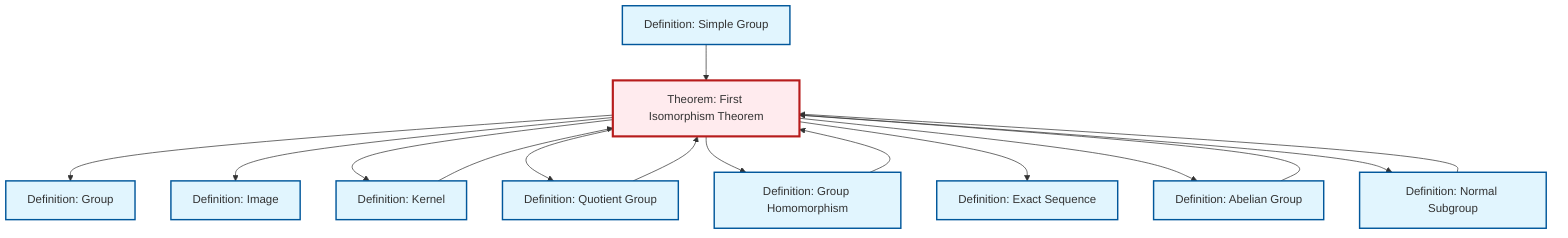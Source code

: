 graph TD
    classDef definition fill:#e1f5fe,stroke:#01579b,stroke-width:2px
    classDef theorem fill:#f3e5f5,stroke:#4a148c,stroke-width:2px
    classDef axiom fill:#fff3e0,stroke:#e65100,stroke-width:2px
    classDef example fill:#e8f5e9,stroke:#1b5e20,stroke-width:2px
    classDef current fill:#ffebee,stroke:#b71c1c,stroke-width:3px
    thm-first-isomorphism["Theorem: First Isomorphism Theorem"]:::theorem
    def-exact-sequence["Definition: Exact Sequence"]:::definition
    def-abelian-group["Definition: Abelian Group"]:::definition
    def-group["Definition: Group"]:::definition
    def-homomorphism["Definition: Group Homomorphism"]:::definition
    def-quotient-group["Definition: Quotient Group"]:::definition
    def-kernel["Definition: Kernel"]:::definition
    def-normal-subgroup["Definition: Normal Subgroup"]:::definition
    def-simple-group["Definition: Simple Group"]:::definition
    def-image["Definition: Image"]:::definition
    thm-first-isomorphism --> def-group
    thm-first-isomorphism --> def-image
    thm-first-isomorphism --> def-kernel
    thm-first-isomorphism --> def-quotient-group
    def-normal-subgroup --> thm-first-isomorphism
    def-quotient-group --> thm-first-isomorphism
    thm-first-isomorphism --> def-homomorphism
    thm-first-isomorphism --> def-exact-sequence
    thm-first-isomorphism --> def-abelian-group
    thm-first-isomorphism --> def-normal-subgroup
    def-simple-group --> thm-first-isomorphism
    def-homomorphism --> thm-first-isomorphism
    def-kernel --> thm-first-isomorphism
    def-abelian-group --> thm-first-isomorphism
    class thm-first-isomorphism current